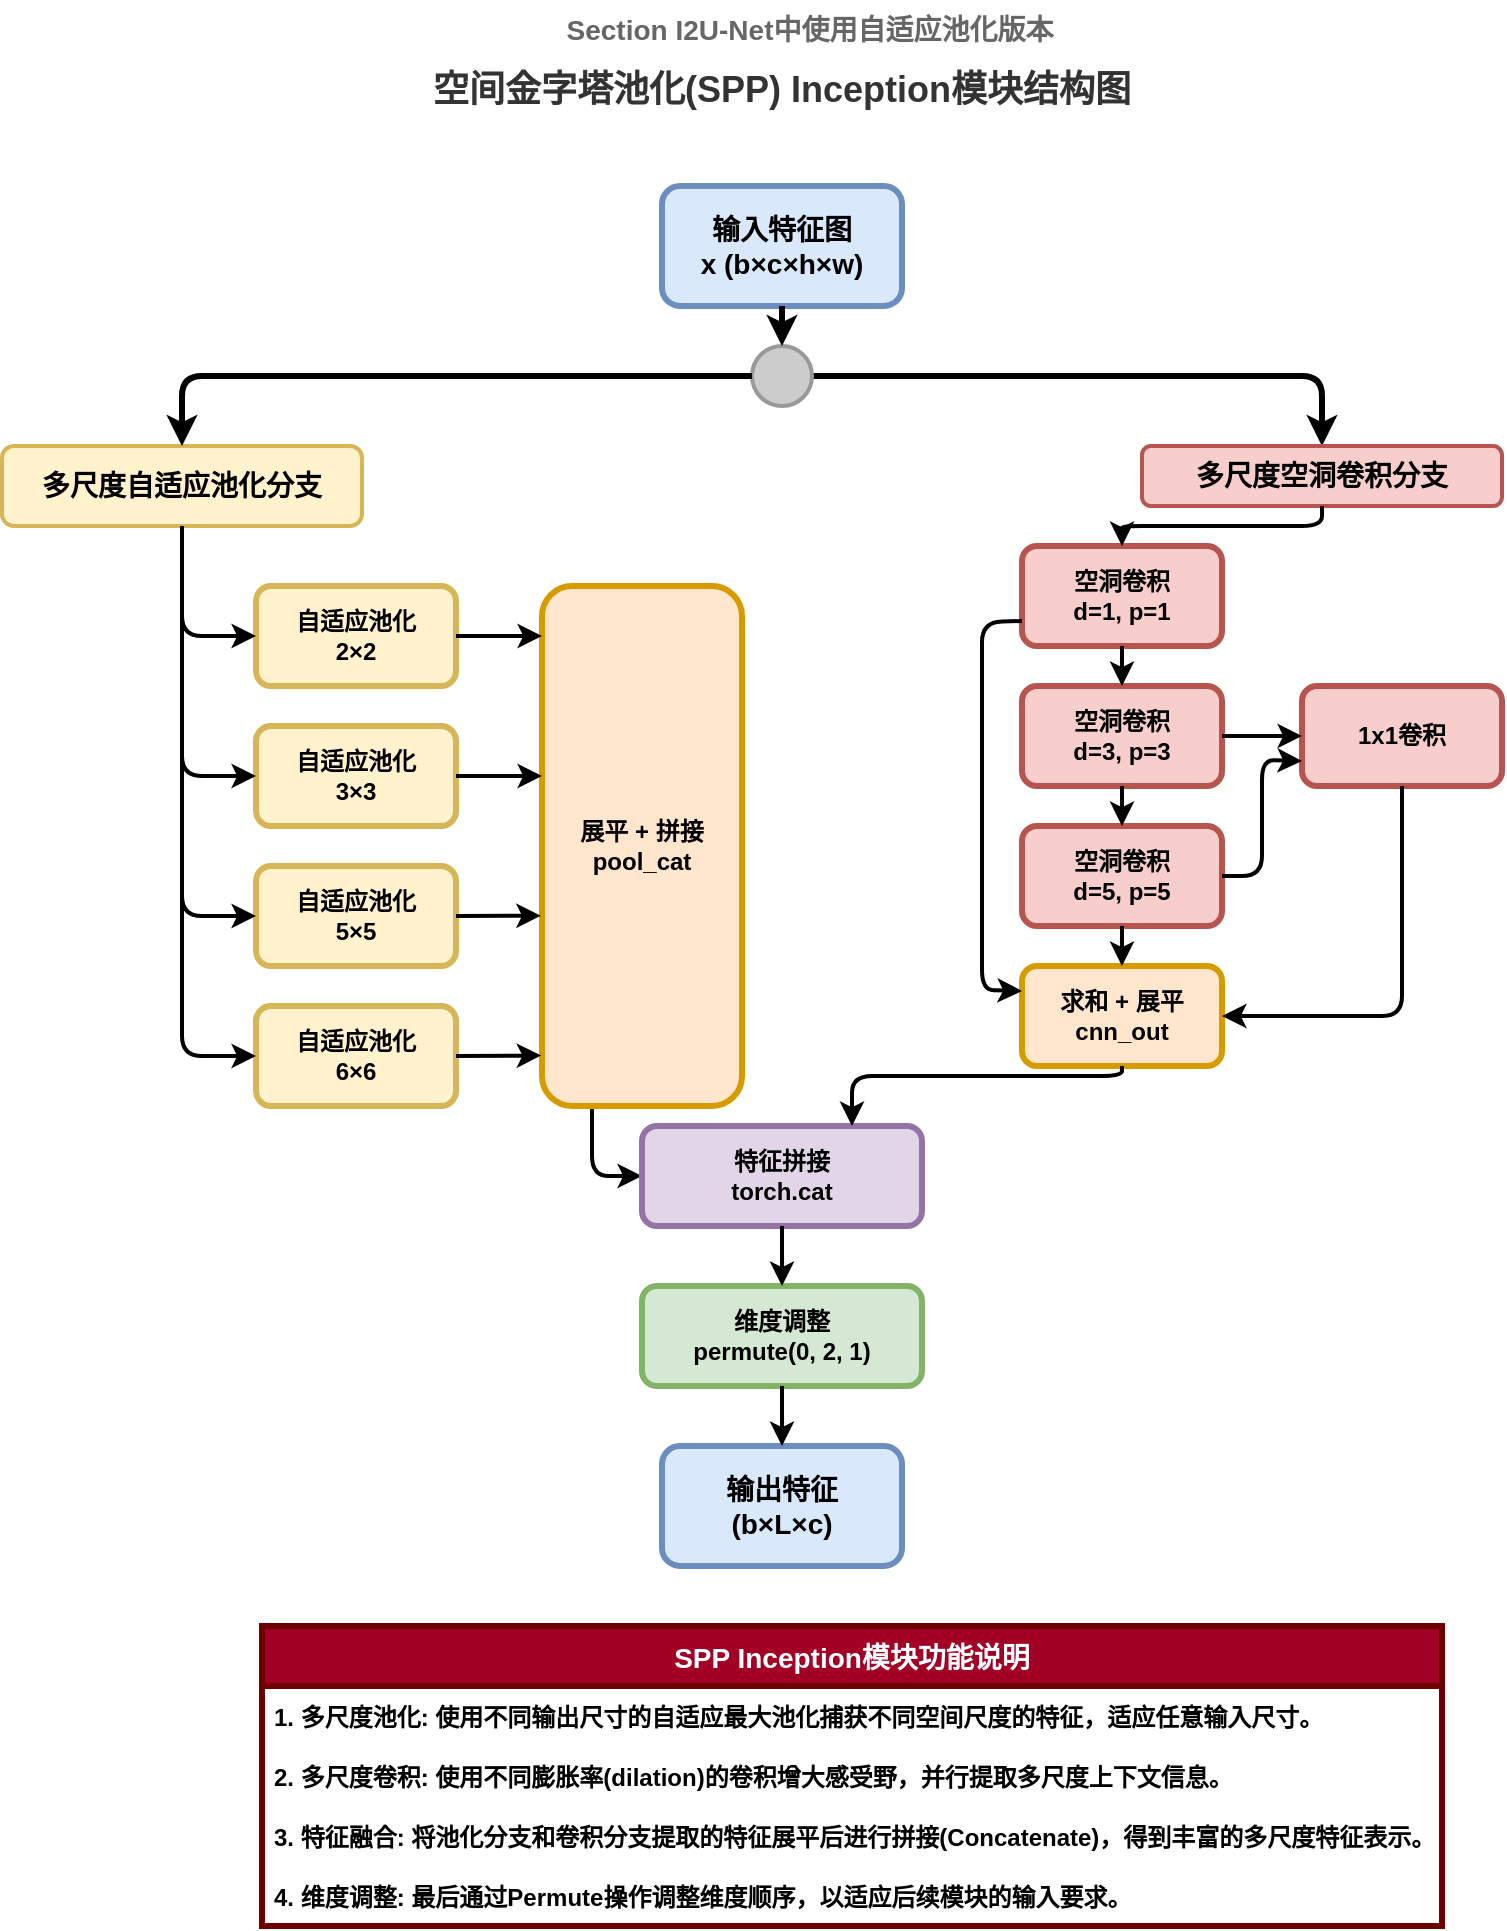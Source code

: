 <mxfile version="26.2.15">
  <diagram name="空间金字塔池化Inception模块结构图" id="HL8_ra0V7pO8HgzugsDm">
    <mxGraphModel dx="1693" dy="941" grid="1" gridSize="10" guides="1" tooltips="1" connect="1" arrows="1" fold="1" page="1" pageScale="1" pageWidth="827" pageHeight="1169" math="0" shadow="0">
      <root>
        <mxCell id="0" />
        <mxCell id="1" parent="0" />
        <mxCell id="upw9Lx4qAbwcO9o-XGyP-1" value="空间金字塔池化(SPP) Inception模块结构图" style="text;html=1;strokeColor=none;fillColor=none;align=center;verticalAlign=middle;whiteSpace=wrap;rounded=0;fontStyle=1;fontSize=18;fontColor=#333333;" vertex="1" parent="1">
          <mxGeometry x="140" y="57" width="520" height="30" as="geometry" />
        </mxCell>
        <mxCell id="upw9Lx4qAbwcO9o-XGyP-2" value="Section I2U-Net中使用自适应池化版本" style="text;html=1;strokeColor=none;fillColor=none;align=center;verticalAlign=middle;whiteSpace=wrap;rounded=0;fontStyle=1;fontSize=14;fontColor=#666666;" vertex="1" parent="1">
          <mxGeometry x="154" y="27" width="520" height="30" as="geometry" />
        </mxCell>
        <mxCell id="upw9Lx4qAbwcO9o-XGyP-3" value="输入特征图&#xa;x (b×c×h×w)" style="rounded=1;whiteSpace=wrap;html=1;fillColor=#dae8fc;strokeColor=#6c8ebf;fontStyle=1;fontSize=14;strokeWidth=3;" vertex="1" parent="1">
          <mxGeometry x="340" y="120" width="120" height="60" as="geometry" />
        </mxCell>
        <mxCell id="upw9Lx4qAbwcO9o-XGyP-50" style="edgeStyle=orthogonalEdgeStyle;rounded=1;orthogonalLoop=1;jettySize=auto;html=1;exitX=1;exitY=0.5;exitDx=0;exitDy=0;entryX=0.5;entryY=0;entryDx=0;entryDy=0;curved=0;strokeWidth=3;" edge="1" parent="1" source="upw9Lx4qAbwcO9o-XGyP-4" target="upw9Lx4qAbwcO9o-XGyP-12">
          <mxGeometry relative="1" as="geometry" />
        </mxCell>
        <mxCell id="upw9Lx4qAbwcO9o-XGyP-4" value="" style="ellipse;whiteSpace=wrap;html=1;aspect=fixed;fillColor=#cccccc;strokeColor=#999999;strokeWidth=2;" vertex="1" parent="1">
          <mxGeometry x="385" y="200" width="30" height="30" as="geometry" />
        </mxCell>
        <mxCell id="upw9Lx4qAbwcO9o-XGyP-5" value="" style="endArrow=classic;html=1;rounded=1;exitX=0.5;exitY=1;exitDx=0;exitDy=0;entryX=0.5;entryY=0;entryDx=0;entryDy=0;strokeWidth=3;" edge="1" parent="1" source="upw9Lx4qAbwcO9o-XGyP-3" target="upw9Lx4qAbwcO9o-XGyP-4">
          <mxGeometry width="50" height="50" relative="1" as="geometry">
            <mxPoint x="400" y="190" as="sourcePoint" />
            <mxPoint x="450" y="140" as="targetPoint" />
          </mxGeometry>
        </mxCell>
        <mxCell id="upw9Lx4qAbwcO9o-XGyP-6" value="多尺度自适应池化分支" style="text;html=1;strokeColor=#D6B656;fillColor=#FFF2CC;align=center;verticalAlign=middle;whiteSpace=wrap;rounded=1;fontStyle=1;fontSize=14;strokeWidth=2;" vertex="1" parent="1">
          <mxGeometry x="10" y="250" width="180" height="40" as="geometry" />
        </mxCell>
        <mxCell id="upw9Lx4qAbwcO9o-XGyP-7" value="自适应池化&#xa;2×2" style="rounded=1;whiteSpace=wrap;html=1;fillColor=#fff2cc;strokeColor=#d6b656;fontStyle=1;fontSize=12;strokeWidth=3;" vertex="1" parent="1">
          <mxGeometry x="137" y="320" width="100" height="50" as="geometry" />
        </mxCell>
        <mxCell id="upw9Lx4qAbwcO9o-XGyP-8" value="自适应池化&#xa;3×3" style="rounded=1;whiteSpace=wrap;html=1;fillColor=#fff2cc;strokeColor=#d6b656;fontStyle=1;fontSize=12;strokeWidth=3;" vertex="1" parent="1">
          <mxGeometry x="137" y="390" width="100" height="50" as="geometry" />
        </mxCell>
        <mxCell id="upw9Lx4qAbwcO9o-XGyP-9" value="自适应池化&#xa;5×5" style="rounded=1;whiteSpace=wrap;html=1;fillColor=#fff2cc;strokeColor=#d6b656;fontStyle=1;fontSize=12;strokeWidth=3;" vertex="1" parent="1">
          <mxGeometry x="137" y="460" width="100" height="50" as="geometry" />
        </mxCell>
        <mxCell id="upw9Lx4qAbwcO9o-XGyP-10" value="自适应池化&#xa;6×6" style="rounded=1;whiteSpace=wrap;html=1;fillColor=#fff2cc;strokeColor=#d6b656;fontStyle=1;fontSize=12;strokeWidth=3;" vertex="1" parent="1">
          <mxGeometry x="137" y="530" width="100" height="50" as="geometry" />
        </mxCell>
        <mxCell id="upw9Lx4qAbwcO9o-XGyP-49" style="edgeStyle=orthogonalEdgeStyle;rounded=1;orthogonalLoop=1;jettySize=auto;html=1;exitX=0.25;exitY=1;exitDx=0;exitDy=0;entryX=0;entryY=0.5;entryDx=0;entryDy=0;curved=0;strokeWidth=2;" edge="1" parent="1" source="upw9Lx4qAbwcO9o-XGyP-11" target="upw9Lx4qAbwcO9o-XGyP-18">
          <mxGeometry relative="1" as="geometry" />
        </mxCell>
        <mxCell id="upw9Lx4qAbwcO9o-XGyP-11" value="展平 + 拼接&#xa;pool_cat" style="rounded=1;whiteSpace=wrap;html=1;fillColor=#ffe6cc;strokeColor=#d79b00;fontStyle=1;fontSize=12;strokeWidth=3;" vertex="1" parent="1">
          <mxGeometry x="280" y="320" width="100" height="260" as="geometry" />
        </mxCell>
        <mxCell id="upw9Lx4qAbwcO9o-XGyP-12" value="多尺度空洞卷积分支" style="text;html=1;strokeColor=#B85450;fillColor=#F8CECC;align=center;verticalAlign=middle;whiteSpace=wrap;rounded=1;fontStyle=1;fontSize=14;strokeWidth=2;" vertex="1" parent="1">
          <mxGeometry x="580" y="250" width="180" height="30" as="geometry" />
        </mxCell>
        <mxCell id="upw9Lx4qAbwcO9o-XGyP-13" value="空洞卷积&#xa;d=1, p=1" style="rounded=1;whiteSpace=wrap;html=1;fillColor=#f8cecc;strokeColor=#b85450;fontStyle=1;fontSize=12;strokeWidth=3;" vertex="1" parent="1">
          <mxGeometry x="520" y="300" width="100" height="50" as="geometry" />
        </mxCell>
        <mxCell id="upw9Lx4qAbwcO9o-XGyP-14" value="空洞卷积&#xa;d=3, p=3" style="rounded=1;whiteSpace=wrap;html=1;fillColor=#f8cecc;strokeColor=#b85450;fontStyle=1;fontSize=12;strokeWidth=3;" vertex="1" parent="1">
          <mxGeometry x="520" y="370" width="100" height="50" as="geometry" />
        </mxCell>
        <mxCell id="upw9Lx4qAbwcO9o-XGyP-15" value="空洞卷积&#xa;d=5, p=5" style="rounded=1;whiteSpace=wrap;html=1;fillColor=#f8cecc;strokeColor=#b85450;fontStyle=1;fontSize=12;strokeWidth=3;" vertex="1" parent="1">
          <mxGeometry x="520" y="440" width="100" height="50" as="geometry" />
        </mxCell>
        <mxCell id="upw9Lx4qAbwcO9o-XGyP-16" value="1x1卷积" style="rounded=1;whiteSpace=wrap;html=1;fillColor=#f8cecc;strokeColor=#b85450;fontStyle=1;fontSize=12;strokeWidth=3;" vertex="1" parent="1">
          <mxGeometry x="660" y="370" width="100" height="50" as="geometry" />
        </mxCell>
        <mxCell id="upw9Lx4qAbwcO9o-XGyP-17" value="求和 + 展平&#xa;cnn_out" style="rounded=1;whiteSpace=wrap;html=1;fillColor=#ffe6cc;strokeColor=#d79b00;fontStyle=1;fontSize=12;strokeWidth=3;" vertex="1" parent="1">
          <mxGeometry x="520" y="510" width="100" height="50" as="geometry" />
        </mxCell>
        <mxCell id="upw9Lx4qAbwcO9o-XGyP-18" value="特征拼接&#xa;torch.cat" style="rounded=1;whiteSpace=wrap;html=1;fillColor=#e1d5e7;strokeColor=#9673a6;fontStyle=1;fontSize=12;strokeWidth=3;" vertex="1" parent="1">
          <mxGeometry x="330" y="590" width="140" height="50" as="geometry" />
        </mxCell>
        <mxCell id="upw9Lx4qAbwcO9o-XGyP-19" value="维度调整&#xa;permute(0, 2, 1)" style="rounded=1;whiteSpace=wrap;html=1;fillColor=#d5e8d4;strokeColor=#82b366;fontStyle=1;fontSize=12;strokeWidth=3;" vertex="1" parent="1">
          <mxGeometry x="330" y="670" width="140" height="50" as="geometry" />
        </mxCell>
        <mxCell id="upw9Lx4qAbwcO9o-XGyP-20" value="输出特征&#xa;(b×L×c)" style="rounded=1;whiteSpace=wrap;html=1;fillColor=#dae8fc;strokeColor=#6c8ebf;fontStyle=1;fontSize=14;strokeWidth=3;" vertex="1" parent="1">
          <mxGeometry x="340" y="750" width="120" height="60" as="geometry" />
        </mxCell>
        <mxCell id="upw9Lx4qAbwcO9o-XGyP-21" value="" style="edgeStyle=orthogonalEdgeStyle;endArrow=classic;html=1;rounded=1;strokeWidth=3;entryX=0.5;entryY=0;entryDx=0;entryDy=0;" edge="1" parent="1" source="upw9Lx4qAbwcO9o-XGyP-4" target="upw9Lx4qAbwcO9o-XGyP-6">
          <mxGeometry width="50" height="50" relative="1" as="geometry">
            <mxPoint x="400" y="240" as="sourcePoint" />
            <mxPoint x="170" y="240" as="targetPoint" />
            <Array as="points">
              <mxPoint x="100" y="215" />
            </Array>
          </mxGeometry>
        </mxCell>
        <mxCell id="upw9Lx4qAbwcO9o-XGyP-23" value="" style="endArrow=classic;html=1;rounded=1;exitX=1;exitY=0.5;exitDx=0;exitDy=0;entryX=0;entryY=0.096;entryDx=0;entryDy=0;strokeWidth=2;jumpStyle=arc;jumpSize=6;entryPerimeter=0;" edge="1" parent="1" source="upw9Lx4qAbwcO9o-XGyP-7" target="upw9Lx4qAbwcO9o-XGyP-11">
          <mxGeometry width="50" height="50" relative="1" as="geometry">
            <mxPoint x="237" y="343.98" as="sourcePoint" />
            <mxPoint x="280.4" y="343.66" as="targetPoint" />
          </mxGeometry>
        </mxCell>
        <mxCell id="upw9Lx4qAbwcO9o-XGyP-24" value="" style="endArrow=classic;html=1;rounded=1;exitX=0.5;exitY=1;exitDx=0;exitDy=0;entryX=0.5;entryY=0;entryDx=0;entryDy=0;strokeWidth=2;jumpStyle=arc;jumpSize=6;" edge="1" parent="1" source="upw9Lx4qAbwcO9o-XGyP-12" target="upw9Lx4qAbwcO9o-XGyP-13">
          <mxGeometry width="50" height="50" relative="1" as="geometry">
            <mxPoint x="630" y="290" as="sourcePoint" />
            <mxPoint x="570" y="325" as="targetPoint" />
            <Array as="points">
              <mxPoint x="670" y="290" />
              <mxPoint x="570" y="290" />
            </Array>
          </mxGeometry>
        </mxCell>
        <mxCell id="upw9Lx4qAbwcO9o-XGyP-25" value="" style="endArrow=classic;html=1;rounded=1;exitX=0.5;exitY=1;exitDx=0;exitDy=0;entryX=0.5;entryY=0;entryDx=0;entryDy=0;strokeWidth=2;jumpStyle=arc;jumpSize=6;" edge="1" parent="1" source="upw9Lx4qAbwcO9o-XGyP-13" target="upw9Lx4qAbwcO9o-XGyP-14">
          <mxGeometry width="50" height="50" relative="1" as="geometry">
            <mxPoint x="670" y="290" as="sourcePoint" />
            <mxPoint x="570" y="395" as="targetPoint" />
          </mxGeometry>
        </mxCell>
        <mxCell id="upw9Lx4qAbwcO9o-XGyP-26" value="" style="endArrow=classic;html=1;rounded=1;exitX=0.5;exitY=1;exitDx=0;exitDy=0;entryX=0.5;entryY=0;entryDx=0;entryDy=0;strokeWidth=2;jumpStyle=arc;jumpSize=6;" edge="1" parent="1" source="upw9Lx4qAbwcO9o-XGyP-14" target="upw9Lx4qAbwcO9o-XGyP-15">
          <mxGeometry width="50" height="50" relative="1" as="geometry">
            <mxPoint x="670" y="290" as="sourcePoint" />
            <mxPoint x="570" y="465" as="targetPoint" />
          </mxGeometry>
        </mxCell>
        <mxCell id="upw9Lx4qAbwcO9o-XGyP-27" value="" style="endArrow=classic;html=1;rounded=1;exitX=1;exitY=0.5;exitDx=0;exitDy=0;entryX=0;entryY=0.5;entryDx=0;entryDy=0;strokeWidth=2;jumpStyle=arc;jumpSize=6;" edge="1" parent="1" source="upw9Lx4qAbwcO9o-XGyP-14" target="upw9Lx4qAbwcO9o-XGyP-16">
          <mxGeometry width="50" height="50" relative="1" as="geometry">
            <mxPoint x="630" y="395" as="sourcePoint" />
            <mxPoint x="660" y="395" as="targetPoint" />
          </mxGeometry>
        </mxCell>
        <mxCell id="upw9Lx4qAbwcO9o-XGyP-28" value="" style="endArrow=classic;html=1;rounded=1;exitX=1;exitY=0.5;exitDx=0;exitDy=0;entryX=0;entryY=0.75;entryDx=0;entryDy=0;strokeWidth=2;jumpStyle=arc;jumpSize=10;" edge="1" parent="1" source="upw9Lx4qAbwcO9o-XGyP-15" target="upw9Lx4qAbwcO9o-XGyP-16">
          <mxGeometry width="50" height="50" relative="1" as="geometry">
            <mxPoint x="630" y="452.5" as="sourcePoint" />
            <mxPoint x="660" y="407.5" as="targetPoint" />
            <Array as="points">
              <mxPoint x="640" y="465" />
              <mxPoint x="640" y="407" />
            </Array>
          </mxGeometry>
        </mxCell>
        <mxCell id="upw9Lx4qAbwcO9o-XGyP-29" value="" style="endArrow=classic;html=1;rounded=1;exitX=0;exitY=0.75;exitDx=0;exitDy=0;entryX=0;entryY=0.25;entryDx=0;entryDy=0;strokeWidth=2;jumpStyle=arc;jumpSize=10;" edge="1" parent="1" source="upw9Lx4qAbwcO9o-XGyP-13" target="upw9Lx4qAbwcO9o-XGyP-17">
          <mxGeometry width="50" height="50" relative="1" as="geometry">
            <mxPoint x="570" y="360" as="sourcePoint" />
            <mxPoint x="570" y="510" as="targetPoint" />
            <Array as="points">
              <mxPoint x="500" y="338" />
              <mxPoint x="500" y="522" />
            </Array>
          </mxGeometry>
        </mxCell>
        <mxCell id="upw9Lx4qAbwcO9o-XGyP-30" value="" style="endArrow=classic;html=1;rounded=1;exitX=0.5;exitY=1;exitDx=0;exitDy=0;entryX=0.5;entryY=0;entryDx=0;entryDy=0;strokeWidth=2;jumpStyle=arc;jumpSize=6;" edge="1" parent="1" source="upw9Lx4qAbwcO9o-XGyP-15" target="upw9Lx4qAbwcO9o-XGyP-17">
          <mxGeometry width="50" height="50" relative="1" as="geometry">
            <mxPoint x="570" y="495" as="sourcePoint" />
            <mxPoint x="520" y="535" as="targetPoint" />
          </mxGeometry>
        </mxCell>
        <mxCell id="upw9Lx4qAbwcO9o-XGyP-31" value="" style="endArrow=classic;html=1;rounded=1;exitX=0.5;exitY=1;exitDx=0;exitDy=0;entryX=0.5;entryY=0;entryDx=0;entryDy=0;strokeWidth=2;jumpStyle=arc;jumpSize=6;" edge="1" parent="1" source="upw9Lx4qAbwcO9o-XGyP-18" target="upw9Lx4qAbwcO9o-XGyP-19">
          <mxGeometry width="50" height="50" relative="1" as="geometry">
            <mxPoint x="400" y="650" as="sourcePoint" />
            <mxPoint x="400" y="670" as="targetPoint" />
          </mxGeometry>
        </mxCell>
        <mxCell id="upw9Lx4qAbwcO9o-XGyP-32" value="" style="endArrow=classic;html=1;rounded=1;exitX=0.5;exitY=1;exitDx=0;exitDy=0;entryX=0.5;entryY=0;entryDx=0;entryDy=0;strokeWidth=2;jumpStyle=arc;jumpSize=6;" edge="1" parent="1" source="upw9Lx4qAbwcO9o-XGyP-19" target="upw9Lx4qAbwcO9o-XGyP-20">
          <mxGeometry width="50" height="50" relative="1" as="geometry">
            <mxPoint x="400" y="730" as="sourcePoint" />
            <mxPoint x="400" y="750" as="targetPoint" />
          </mxGeometry>
        </mxCell>
        <mxCell id="upw9Lx4qAbwcO9o-XGyP-33" value="SPP Inception模块功能说明" style="swimlane;fontStyle=1;childLayout=stackLayout;horizontal=1;startSize=30;horizontalStack=0;resizeParent=1;resizeParentMax=0;resizeLast=0;collapsible=1;marginBottom=0;fontSize=14;strokeWidth=3;fillColor=#a20025;fontColor=#ffffff;strokeColor=#6F0000;" vertex="1" parent="1">
          <mxGeometry x="140" y="840" width="590" height="150" as="geometry" />
        </mxCell>
        <mxCell id="upw9Lx4qAbwcO9o-XGyP-34" value="1. 多尺度池化: 使用不同输出尺寸的自适应最大池化捕获不同空间尺度的特征，适应任意输入尺寸。" style="text;strokeColor=none;fillColor=none;align=left;verticalAlign=middle;spacingLeft=4;spacingRight=4;overflow=hidden;points=[[0,0.5],[1,0.5]];portConstraint=eastwest;rotatable=0;fontStyle=1;fontSize=12;fontColor=#000000;" vertex="1" parent="upw9Lx4qAbwcO9o-XGyP-33">
          <mxGeometry y="30" width="590" height="30" as="geometry" />
        </mxCell>
        <mxCell id="upw9Lx4qAbwcO9o-XGyP-35" value="2. 多尺度卷积: 使用不同膨胀率(dilation)的卷积增大感受野，并行提取多尺度上下文信息。" style="text;strokeColor=none;fillColor=none;align=left;verticalAlign=middle;spacingLeft=4;spacingRight=4;overflow=hidden;points=[[0,0.5],[1,0.5]];portConstraint=eastwest;rotatable=0;fontStyle=1;fontSize=12;fontColor=#000000;" vertex="1" parent="upw9Lx4qAbwcO9o-XGyP-33">
          <mxGeometry y="60" width="590" height="30" as="geometry" />
        </mxCell>
        <mxCell id="upw9Lx4qAbwcO9o-XGyP-36" value="3. 特征融合: 将池化分支和卷积分支提取的特征展平后进行拼接(Concatenate)，得到丰富的多尺度特征表示。" style="text;strokeColor=none;fillColor=none;align=left;verticalAlign=middle;spacingLeft=4;spacingRight=4;overflow=hidden;points=[[0,0.5],[1,0.5]];portConstraint=eastwest;rotatable=0;fontStyle=1;fontSize=12;fontColor=#000000;" vertex="1" parent="upw9Lx4qAbwcO9o-XGyP-33">
          <mxGeometry y="90" width="590" height="30" as="geometry" />
        </mxCell>
        <mxCell id="upw9Lx4qAbwcO9o-XGyP-37" value="4. 维度调整: 最后通过Permute操作调整维度顺序，以适应后续模块的输入要求。" style="text;strokeColor=none;fillColor=none;align=left;verticalAlign=middle;spacingLeft=4;spacingRight=4;overflow=hidden;points=[[0,0.5],[1,0.5]];portConstraint=eastwest;rotatable=0;fontStyle=1;fontSize=12;fontColor=#000000;" vertex="1" parent="upw9Lx4qAbwcO9o-XGyP-33">
          <mxGeometry y="120" width="590" height="30" as="geometry" />
        </mxCell>
        <mxCell id="upw9Lx4qAbwcO9o-XGyP-38" value="" style="endArrow=classic;html=1;rounded=1;entryX=0;entryY=0.5;entryDx=0;entryDy=0;strokeWidth=2;exitX=0.5;exitY=1;exitDx=0;exitDy=0;" edge="1" parent="1" source="upw9Lx4qAbwcO9o-XGyP-6" target="upw9Lx4qAbwcO9o-XGyP-7">
          <mxGeometry width="50" height="50" relative="1" as="geometry">
            <mxPoint x="100" y="300" as="sourcePoint" />
            <mxPoint x="137" y="345" as="targetPoint" />
            <Array as="points">
              <mxPoint x="100" y="345" />
            </Array>
          </mxGeometry>
        </mxCell>
        <mxCell id="upw9Lx4qAbwcO9o-XGyP-39" value="" style="endArrow=classic;html=1;rounded=1;entryX=0;entryY=0.5;entryDx=0;entryDy=0;strokeWidth=2;" edge="1" parent="1" target="upw9Lx4qAbwcO9o-XGyP-8">
          <mxGeometry width="50" height="50" relative="1" as="geometry">
            <mxPoint x="100" y="330" as="sourcePoint" />
            <mxPoint x="137" y="414.58" as="targetPoint" />
            <Array as="points">
              <mxPoint x="100" y="415" />
            </Array>
          </mxGeometry>
        </mxCell>
        <mxCell id="upw9Lx4qAbwcO9o-XGyP-40" value="" style="endArrow=classic;html=1;rounded=1;entryX=0;entryY=0.5;entryDx=0;entryDy=0;strokeWidth=2;" edge="1" parent="1" target="upw9Lx4qAbwcO9o-XGyP-9">
          <mxGeometry width="50" height="50" relative="1" as="geometry">
            <mxPoint x="100" y="400" as="sourcePoint" />
            <mxPoint x="137" y="484.58" as="targetPoint" />
            <Array as="points">
              <mxPoint x="100" y="485" />
            </Array>
          </mxGeometry>
        </mxCell>
        <mxCell id="upw9Lx4qAbwcO9o-XGyP-41" value="" style="endArrow=classic;html=1;rounded=1;entryX=0;entryY=0.5;entryDx=0;entryDy=0;strokeWidth=2;" edge="1" parent="1" target="upw9Lx4qAbwcO9o-XGyP-10">
          <mxGeometry width="50" height="50" relative="1" as="geometry">
            <mxPoint x="100" y="470" as="sourcePoint" />
            <mxPoint x="137" y="555" as="targetPoint" />
            <Array as="points">
              <mxPoint x="100" y="555" />
            </Array>
          </mxGeometry>
        </mxCell>
        <mxCell id="upw9Lx4qAbwcO9o-XGyP-42" value="" style="endArrow=classic;html=1;rounded=1;exitX=1;exitY=0.5;exitDx=0;exitDy=0;strokeWidth=2;jumpStyle=arc;jumpSize=8;" edge="1" parent="1" source="upw9Lx4qAbwcO9o-XGyP-8">
          <mxGeometry width="50" height="50" relative="1" as="geometry">
            <mxPoint x="237" y="415" as="sourcePoint" />
            <mxPoint x="280" y="415" as="targetPoint" />
          </mxGeometry>
        </mxCell>
        <mxCell id="upw9Lx4qAbwcO9o-XGyP-43" value="" style="endArrow=classic;html=1;rounded=1;exitX=1;exitY=0.5;exitDx=0;exitDy=0;entryX=-0.006;entryY=0.634;entryDx=0;entryDy=0;strokeWidth=2;jumpStyle=arc;jumpSize=8;entryPerimeter=0;" edge="1" parent="1" source="upw9Lx4qAbwcO9o-XGyP-9" target="upw9Lx4qAbwcO9o-XGyP-11">
          <mxGeometry width="50" height="50" relative="1" as="geometry">
            <mxPoint x="237" y="485" as="sourcePoint" />
            <mxPoint x="280" y="485" as="targetPoint" />
          </mxGeometry>
        </mxCell>
        <mxCell id="upw9Lx4qAbwcO9o-XGyP-44" value="" style="endArrow=classic;html=1;rounded=1;exitX=1;exitY=0.5;exitDx=0;exitDy=0;entryX=-0.004;entryY=0.903;entryDx=0;entryDy=0;strokeWidth=2;jumpStyle=arc;jumpSize=8;entryPerimeter=0;" edge="1" parent="1" source="upw9Lx4qAbwcO9o-XGyP-10" target="upw9Lx4qAbwcO9o-XGyP-11">
          <mxGeometry width="50" height="50" relative="1" as="geometry">
            <mxPoint x="237" y="555" as="sourcePoint" />
            <mxPoint x="280" y="555" as="targetPoint" />
          </mxGeometry>
        </mxCell>
        <mxCell id="upw9Lx4qAbwcO9o-XGyP-45" value="" style="endArrow=classic;html=1;rounded=1;exitX=0.5;exitY=1;exitDx=0;exitDy=0;entryX=1;entryY=0.5;entryDx=0;entryDy=0;strokeWidth=2;jumpStyle=arc;jumpSize=8;" edge="1" parent="1" source="upw9Lx4qAbwcO9o-XGyP-16" target="upw9Lx4qAbwcO9o-XGyP-17">
          <mxGeometry width="50" height="50" relative="1" as="geometry">
            <mxPoint x="710" y="430" as="sourcePoint" />
            <mxPoint x="620" y="535" as="targetPoint" />
            <Array as="points">
              <mxPoint x="710" y="535" />
            </Array>
          </mxGeometry>
        </mxCell>
        <mxCell id="upw9Lx4qAbwcO9o-XGyP-47" value="" style="endArrow=classic;html=1;rounded=1;exitX=0.5;exitY=1;exitDx=0;exitDy=0;entryX=0.75;entryY=0;entryDx=0;entryDy=0;strokeWidth=2;jumpStyle=arc;jumpSize=8;" edge="1" parent="1" source="upw9Lx4qAbwcO9o-XGyP-17" target="upw9Lx4qAbwcO9o-XGyP-18">
          <mxGeometry width="50" height="50" relative="1" as="geometry">
            <mxPoint x="570" y="565" as="sourcePoint" />
            <mxPoint x="435" y="590" as="targetPoint" />
            <Array as="points">
              <mxPoint x="570" y="565" />
              <mxPoint x="435" y="565" />
            </Array>
          </mxGeometry>
        </mxCell>
      </root>
    </mxGraphModel>
  </diagram>
</mxfile>
